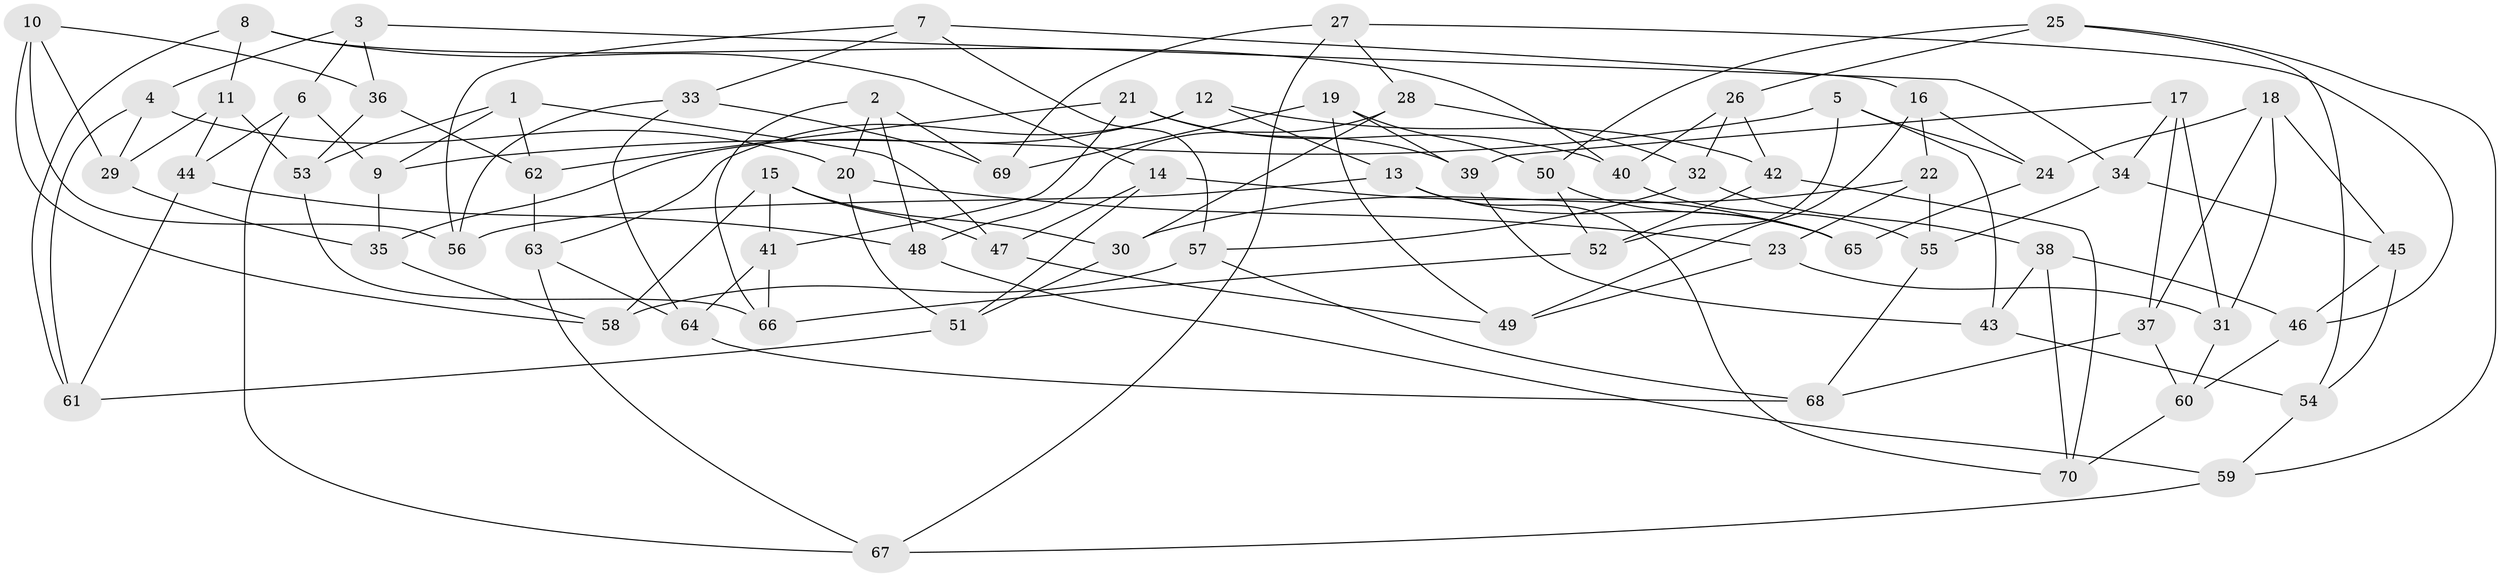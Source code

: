 // coarse degree distribution, {6: 0.4090909090909091, 5: 0.22727272727272727, 7: 0.3181818181818182, 8: 0.045454545454545456}
// Generated by graph-tools (version 1.1) at 2025/38/03/04/25 23:38:15]
// undirected, 70 vertices, 140 edges
graph export_dot {
  node [color=gray90,style=filled];
  1;
  2;
  3;
  4;
  5;
  6;
  7;
  8;
  9;
  10;
  11;
  12;
  13;
  14;
  15;
  16;
  17;
  18;
  19;
  20;
  21;
  22;
  23;
  24;
  25;
  26;
  27;
  28;
  29;
  30;
  31;
  32;
  33;
  34;
  35;
  36;
  37;
  38;
  39;
  40;
  41;
  42;
  43;
  44;
  45;
  46;
  47;
  48;
  49;
  50;
  51;
  52;
  53;
  54;
  55;
  56;
  57;
  58;
  59;
  60;
  61;
  62;
  63;
  64;
  65;
  66;
  67;
  68;
  69;
  70;
  1 -- 62;
  1 -- 47;
  1 -- 9;
  1 -- 53;
  2 -- 48;
  2 -- 20;
  2 -- 69;
  2 -- 66;
  3 -- 4;
  3 -- 34;
  3 -- 6;
  3 -- 36;
  4 -- 29;
  4 -- 61;
  4 -- 20;
  5 -- 52;
  5 -- 9;
  5 -- 24;
  5 -- 43;
  6 -- 9;
  6 -- 67;
  6 -- 44;
  7 -- 57;
  7 -- 16;
  7 -- 33;
  7 -- 56;
  8 -- 11;
  8 -- 14;
  8 -- 40;
  8 -- 61;
  9 -- 35;
  10 -- 36;
  10 -- 29;
  10 -- 56;
  10 -- 58;
  11 -- 53;
  11 -- 44;
  11 -- 29;
  12 -- 63;
  12 -- 13;
  12 -- 42;
  12 -- 35;
  13 -- 56;
  13 -- 70;
  13 -- 65;
  14 -- 51;
  14 -- 65;
  14 -- 47;
  15 -- 47;
  15 -- 30;
  15 -- 58;
  15 -- 41;
  16 -- 22;
  16 -- 24;
  16 -- 49;
  17 -- 39;
  17 -- 37;
  17 -- 34;
  17 -- 31;
  18 -- 37;
  18 -- 31;
  18 -- 24;
  18 -- 45;
  19 -- 50;
  19 -- 69;
  19 -- 49;
  19 -- 39;
  20 -- 51;
  20 -- 23;
  21 -- 62;
  21 -- 40;
  21 -- 39;
  21 -- 41;
  22 -- 23;
  22 -- 55;
  22 -- 30;
  23 -- 31;
  23 -- 49;
  24 -- 65;
  25 -- 54;
  25 -- 59;
  25 -- 50;
  25 -- 26;
  26 -- 42;
  26 -- 40;
  26 -- 32;
  27 -- 28;
  27 -- 46;
  27 -- 67;
  27 -- 69;
  28 -- 48;
  28 -- 30;
  28 -- 32;
  29 -- 35;
  30 -- 51;
  31 -- 60;
  32 -- 38;
  32 -- 57;
  33 -- 69;
  33 -- 64;
  33 -- 56;
  34 -- 45;
  34 -- 55;
  35 -- 58;
  36 -- 62;
  36 -- 53;
  37 -- 68;
  37 -- 60;
  38 -- 46;
  38 -- 43;
  38 -- 70;
  39 -- 43;
  40 -- 55;
  41 -- 66;
  41 -- 64;
  42 -- 52;
  42 -- 70;
  43 -- 54;
  44 -- 61;
  44 -- 48;
  45 -- 46;
  45 -- 54;
  46 -- 60;
  47 -- 49;
  48 -- 59;
  50 -- 65;
  50 -- 52;
  51 -- 61;
  52 -- 66;
  53 -- 66;
  54 -- 59;
  55 -- 68;
  57 -- 58;
  57 -- 68;
  59 -- 67;
  60 -- 70;
  62 -- 63;
  63 -- 64;
  63 -- 67;
  64 -- 68;
}
